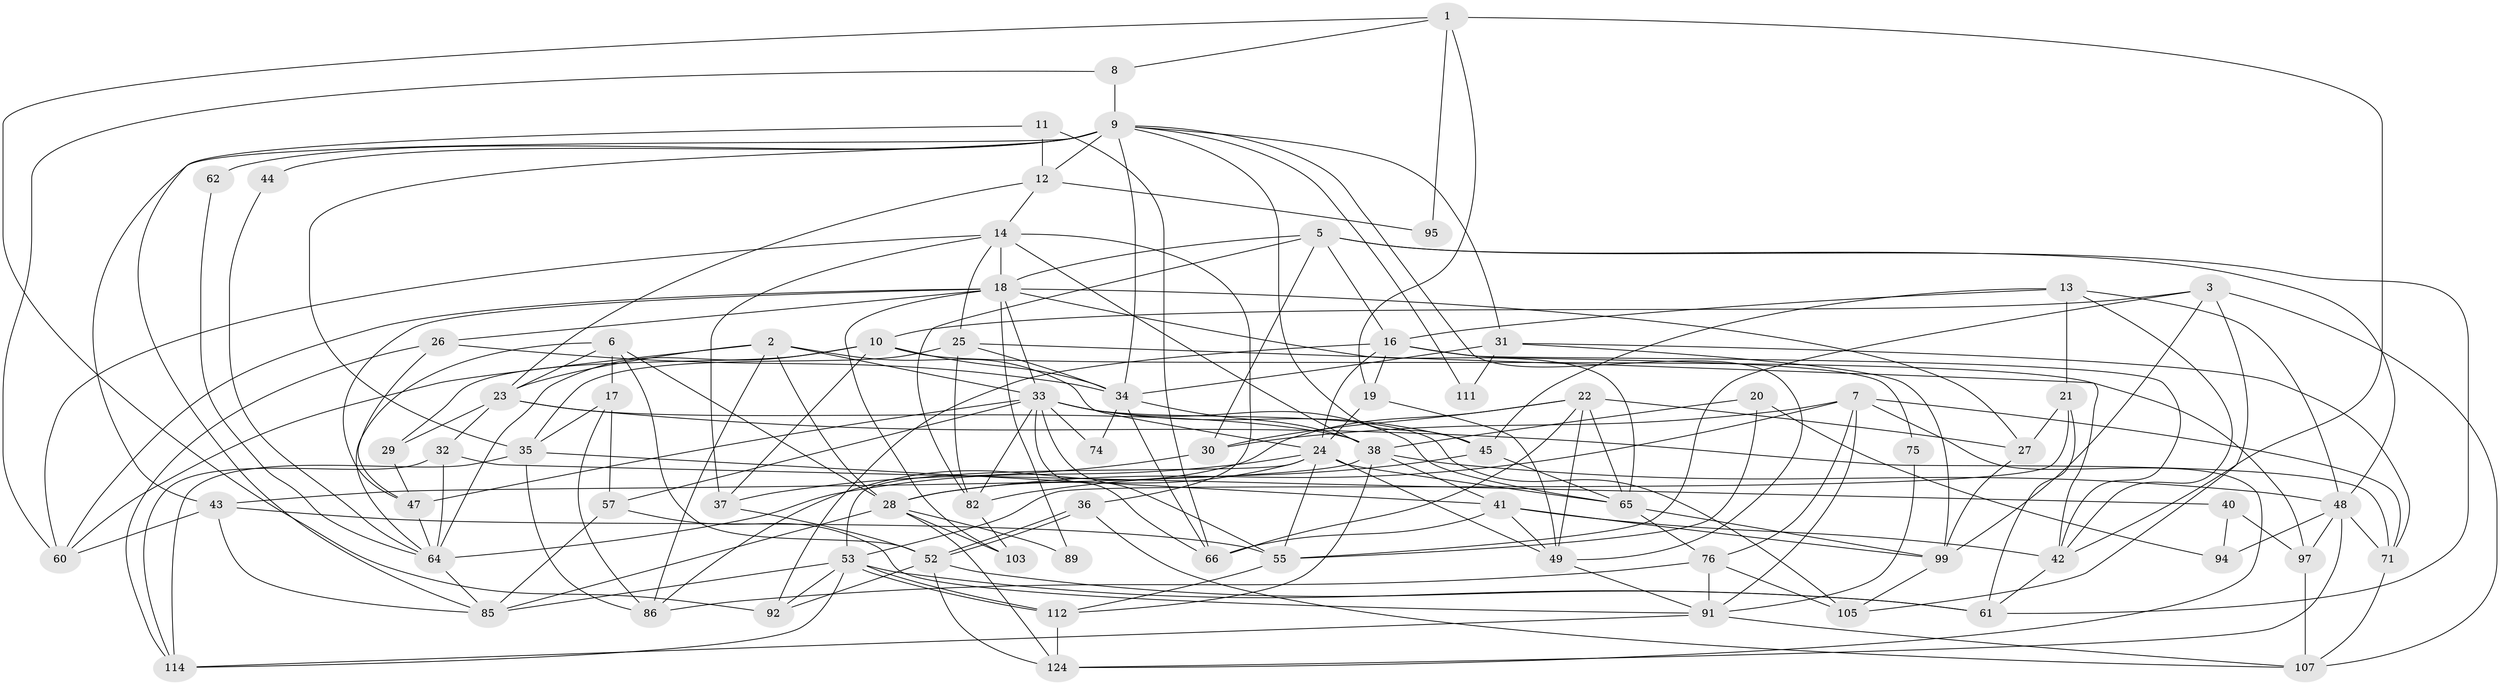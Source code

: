 // original degree distribution, {5: 0.16129032258064516, 4: 0.28225806451612906, 3: 0.29838709677419356, 2: 0.11290322580645161, 6: 0.08870967741935484, 7: 0.04838709677419355, 9: 0.008064516129032258}
// Generated by graph-tools (version 1.1) at 2025/11/02/27/25 16:11:24]
// undirected, 76 vertices, 197 edges
graph export_dot {
graph [start="1"]
  node [color=gray90,style=filled];
  1;
  2 [super="+51"];
  3 [super="+4"];
  5 [super="+68"];
  6 [super="+39"];
  7 [super="+104"];
  8;
  9 [super="+96"];
  10 [super="+77"];
  11 [super="+110"];
  12 [super="+72"];
  13;
  14 [super="+15"];
  16 [super="+101"];
  17 [super="+88"];
  18 [super="+93"];
  19;
  20;
  21 [super="+59"];
  22 [super="+87"];
  23 [super="+78"];
  24 [super="+58"];
  25 [super="+106"];
  26 [super="+70"];
  27;
  28 [super="+83"];
  29;
  30 [super="+84"];
  31;
  32 [super="+102"];
  33 [super="+46"];
  34 [super="+117"];
  35 [super="+109"];
  36;
  37 [super="+119"];
  38 [super="+115"];
  40;
  41 [super="+54"];
  42 [super="+79"];
  43 [super="+81"];
  44;
  45 [super="+56"];
  47 [super="+63"];
  48 [super="+67"];
  49 [super="+50"];
  52 [super="+90"];
  53 [super="+80"];
  55 [super="+69"];
  57;
  60;
  61 [super="+113"];
  62;
  64 [super="+120"];
  65 [super="+116"];
  66 [super="+73"];
  71;
  74;
  75;
  76 [super="+100"];
  82;
  85 [super="+122"];
  86 [super="+121"];
  89;
  91 [super="+108"];
  92;
  94;
  95;
  97 [super="+98"];
  99;
  103;
  105;
  107 [super="+118"];
  111;
  112;
  114 [super="+123"];
  124;
  1 -- 92;
  1 -- 8;
  1 -- 19;
  1 -- 95;
  1 -- 42;
  2 -- 33;
  2 -- 60;
  2 -- 28;
  2 -- 24;
  2 -- 86;
  2 -- 23;
  3 -- 55;
  3 -- 10;
  3 -- 99;
  3 -- 105;
  3 -- 107;
  5 -- 30;
  5 -- 61;
  5 -- 16;
  5 -- 48;
  5 -- 18 [weight=2];
  5 -- 82;
  6 -- 64;
  6 -- 52;
  6 -- 28;
  6 -- 17;
  6 -- 23;
  7 -- 71;
  7 -- 124;
  7 -- 28;
  7 -- 30;
  7 -- 76;
  7 -- 91;
  8 -- 60;
  8 -- 9;
  9 -- 31;
  9 -- 12;
  9 -- 35;
  9 -- 44;
  9 -- 45;
  9 -- 111;
  9 -- 49;
  9 -- 62;
  9 -- 43;
  9 -- 34;
  10 -- 29;
  10 -- 64;
  10 -- 34;
  10 -- 37;
  10 -- 97;
  11 -- 12 [weight=2];
  11 -- 85;
  11 -- 66;
  12 -- 95;
  12 -- 14;
  12 -- 23;
  13 -- 42;
  13 -- 48;
  13 -- 16;
  13 -- 21;
  13 -- 45;
  14 -- 38;
  14 -- 18;
  14 -- 25;
  14 -- 36;
  14 -- 60;
  14 -- 37;
  16 -- 19;
  16 -- 42;
  16 -- 24;
  16 -- 75;
  16 -- 92;
  17 -- 57;
  17 -- 86;
  17 -- 35;
  18 -- 65;
  18 -- 33;
  18 -- 103;
  18 -- 89;
  18 -- 27;
  18 -- 60;
  18 -- 47;
  18 -- 26;
  19 -- 49;
  19 -- 24;
  20 -- 55;
  20 -- 94;
  20 -- 38;
  21 -- 27;
  21 -- 53;
  21 -- 61;
  22 -- 49;
  22 -- 30;
  22 -- 66;
  22 -- 65;
  22 -- 27;
  22 -- 86;
  23 -- 71;
  23 -- 29;
  23 -- 38;
  23 -- 32;
  24 -- 53;
  24 -- 64;
  24 -- 49;
  24 -- 28;
  24 -- 65;
  24 -- 55;
  25 -- 82;
  25 -- 34;
  25 -- 35;
  25 -- 42;
  26 -- 34;
  26 -- 114;
  26 -- 47;
  27 -- 99;
  28 -- 103;
  28 -- 124;
  28 -- 89;
  28 -- 85;
  29 -- 47;
  30 -- 37;
  31 -- 99;
  31 -- 71;
  31 -- 34;
  31 -- 111;
  32 -- 40;
  32 -- 64;
  32 -- 114;
  33 -- 45;
  33 -- 47;
  33 -- 55;
  33 -- 74;
  33 -- 82;
  33 -- 105;
  33 -- 57;
  33 -- 65;
  33 -- 66;
  34 -- 66;
  34 -- 74;
  34 -- 38;
  35 -- 41;
  35 -- 114;
  35 -- 86;
  36 -- 52;
  36 -- 52;
  36 -- 107;
  37 -- 52;
  38 -- 112;
  38 -- 48;
  38 -- 43;
  38 -- 41;
  40 -- 94;
  40 -- 97;
  41 -- 49;
  41 -- 66;
  41 -- 99;
  41 -- 42;
  42 -- 61;
  43 -- 60;
  43 -- 55;
  43 -- 85;
  44 -- 64;
  45 -- 82;
  45 -- 65;
  47 -- 64;
  48 -- 71;
  48 -- 94;
  48 -- 124;
  48 -- 97;
  49 -- 91;
  52 -- 124;
  52 -- 61;
  52 -- 92;
  53 -- 112;
  53 -- 112;
  53 -- 92;
  53 -- 61;
  53 -- 114;
  53 -- 85;
  55 -- 112;
  57 -- 91;
  57 -- 85;
  62 -- 64;
  64 -- 85;
  65 -- 99;
  65 -- 76;
  71 -- 107;
  75 -- 91;
  76 -- 105;
  76 -- 86;
  76 -- 91;
  82 -- 103;
  91 -- 107;
  91 -- 114;
  97 -- 107;
  99 -- 105;
  112 -- 124;
}
